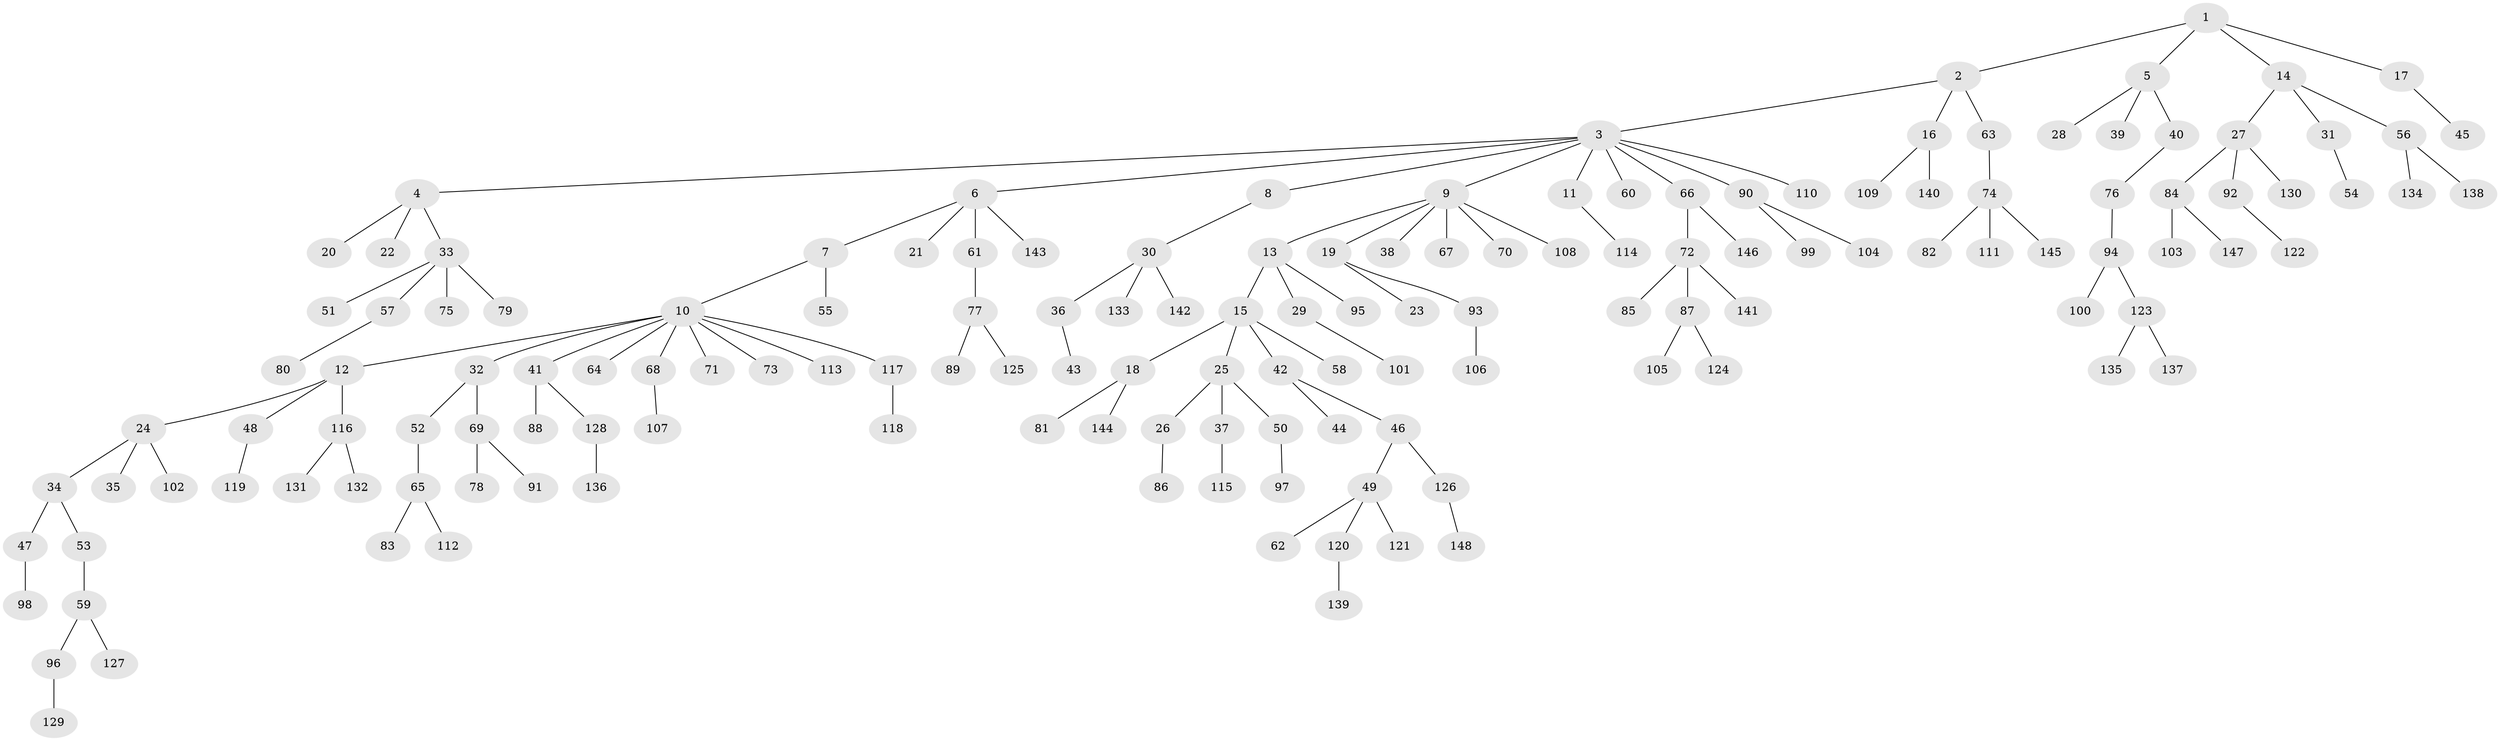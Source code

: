 // Generated by graph-tools (version 1.1) at 2025/37/03/09/25 02:37:08]
// undirected, 148 vertices, 147 edges
graph export_dot {
graph [start="1"]
  node [color=gray90,style=filled];
  1;
  2;
  3;
  4;
  5;
  6;
  7;
  8;
  9;
  10;
  11;
  12;
  13;
  14;
  15;
  16;
  17;
  18;
  19;
  20;
  21;
  22;
  23;
  24;
  25;
  26;
  27;
  28;
  29;
  30;
  31;
  32;
  33;
  34;
  35;
  36;
  37;
  38;
  39;
  40;
  41;
  42;
  43;
  44;
  45;
  46;
  47;
  48;
  49;
  50;
  51;
  52;
  53;
  54;
  55;
  56;
  57;
  58;
  59;
  60;
  61;
  62;
  63;
  64;
  65;
  66;
  67;
  68;
  69;
  70;
  71;
  72;
  73;
  74;
  75;
  76;
  77;
  78;
  79;
  80;
  81;
  82;
  83;
  84;
  85;
  86;
  87;
  88;
  89;
  90;
  91;
  92;
  93;
  94;
  95;
  96;
  97;
  98;
  99;
  100;
  101;
  102;
  103;
  104;
  105;
  106;
  107;
  108;
  109;
  110;
  111;
  112;
  113;
  114;
  115;
  116;
  117;
  118;
  119;
  120;
  121;
  122;
  123;
  124;
  125;
  126;
  127;
  128;
  129;
  130;
  131;
  132;
  133;
  134;
  135;
  136;
  137;
  138;
  139;
  140;
  141;
  142;
  143;
  144;
  145;
  146;
  147;
  148;
  1 -- 2;
  1 -- 5;
  1 -- 14;
  1 -- 17;
  2 -- 3;
  2 -- 16;
  2 -- 63;
  3 -- 4;
  3 -- 6;
  3 -- 8;
  3 -- 9;
  3 -- 11;
  3 -- 60;
  3 -- 66;
  3 -- 90;
  3 -- 110;
  4 -- 20;
  4 -- 22;
  4 -- 33;
  5 -- 28;
  5 -- 39;
  5 -- 40;
  6 -- 7;
  6 -- 21;
  6 -- 61;
  6 -- 143;
  7 -- 10;
  7 -- 55;
  8 -- 30;
  9 -- 13;
  9 -- 19;
  9 -- 38;
  9 -- 67;
  9 -- 70;
  9 -- 108;
  10 -- 12;
  10 -- 32;
  10 -- 41;
  10 -- 64;
  10 -- 68;
  10 -- 71;
  10 -- 73;
  10 -- 113;
  10 -- 117;
  11 -- 114;
  12 -- 24;
  12 -- 48;
  12 -- 116;
  13 -- 15;
  13 -- 29;
  13 -- 95;
  14 -- 27;
  14 -- 31;
  14 -- 56;
  15 -- 18;
  15 -- 25;
  15 -- 42;
  15 -- 58;
  16 -- 109;
  16 -- 140;
  17 -- 45;
  18 -- 81;
  18 -- 144;
  19 -- 23;
  19 -- 93;
  24 -- 34;
  24 -- 35;
  24 -- 102;
  25 -- 26;
  25 -- 37;
  25 -- 50;
  26 -- 86;
  27 -- 84;
  27 -- 92;
  27 -- 130;
  29 -- 101;
  30 -- 36;
  30 -- 133;
  30 -- 142;
  31 -- 54;
  32 -- 52;
  32 -- 69;
  33 -- 51;
  33 -- 57;
  33 -- 75;
  33 -- 79;
  34 -- 47;
  34 -- 53;
  36 -- 43;
  37 -- 115;
  40 -- 76;
  41 -- 88;
  41 -- 128;
  42 -- 44;
  42 -- 46;
  46 -- 49;
  46 -- 126;
  47 -- 98;
  48 -- 119;
  49 -- 62;
  49 -- 120;
  49 -- 121;
  50 -- 97;
  52 -- 65;
  53 -- 59;
  56 -- 134;
  56 -- 138;
  57 -- 80;
  59 -- 96;
  59 -- 127;
  61 -- 77;
  63 -- 74;
  65 -- 83;
  65 -- 112;
  66 -- 72;
  66 -- 146;
  68 -- 107;
  69 -- 78;
  69 -- 91;
  72 -- 85;
  72 -- 87;
  72 -- 141;
  74 -- 82;
  74 -- 111;
  74 -- 145;
  76 -- 94;
  77 -- 89;
  77 -- 125;
  84 -- 103;
  84 -- 147;
  87 -- 105;
  87 -- 124;
  90 -- 99;
  90 -- 104;
  92 -- 122;
  93 -- 106;
  94 -- 100;
  94 -- 123;
  96 -- 129;
  116 -- 131;
  116 -- 132;
  117 -- 118;
  120 -- 139;
  123 -- 135;
  123 -- 137;
  126 -- 148;
  128 -- 136;
}
